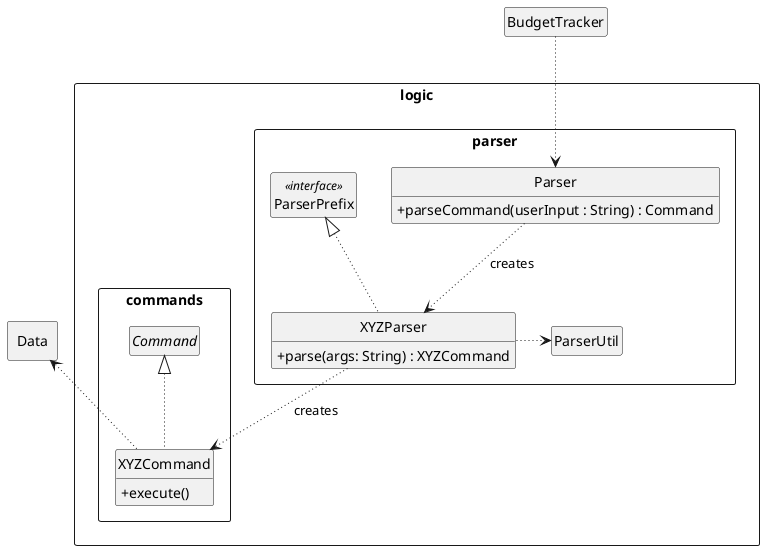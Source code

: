 @startuml
'https://plantuml.com/class-diagram
class BudgetTracker
hide empty members
hide circle
package "Data" <<rectangle>> {
}
package "logic" <<rectangle>> {

package "parser" <<rectangle>> {
class XYZParser {
+parse(args: String) : XYZCommand
}
class ParserUtil
class Parser {
+parseCommand(userInput : String) : Command
}

class ParserPrefix <<interface>> {
}

skinparam classAttributeIconSize 0
hide circle
hide empty members
BudgetTracker -[dotted]-> Parser
ParserPrefix <|-[dotted]- XYZParser
Parser -[dotted]->  XYZParser : creates
XYZParser -[dotted]> ParserUtil
}
package "commands" <<rectangle>> {
abstract class Command
class XYZCommand {
+execute()
}
skinparam classAttributeIconSize 0
hide circle
hide empty members
Command <|-[dotted]- XYZCommand
XYZParser -[dotted]-> XYZCommand : creates
Data <-[dotted]- XYZCommand
}
}
@enduml